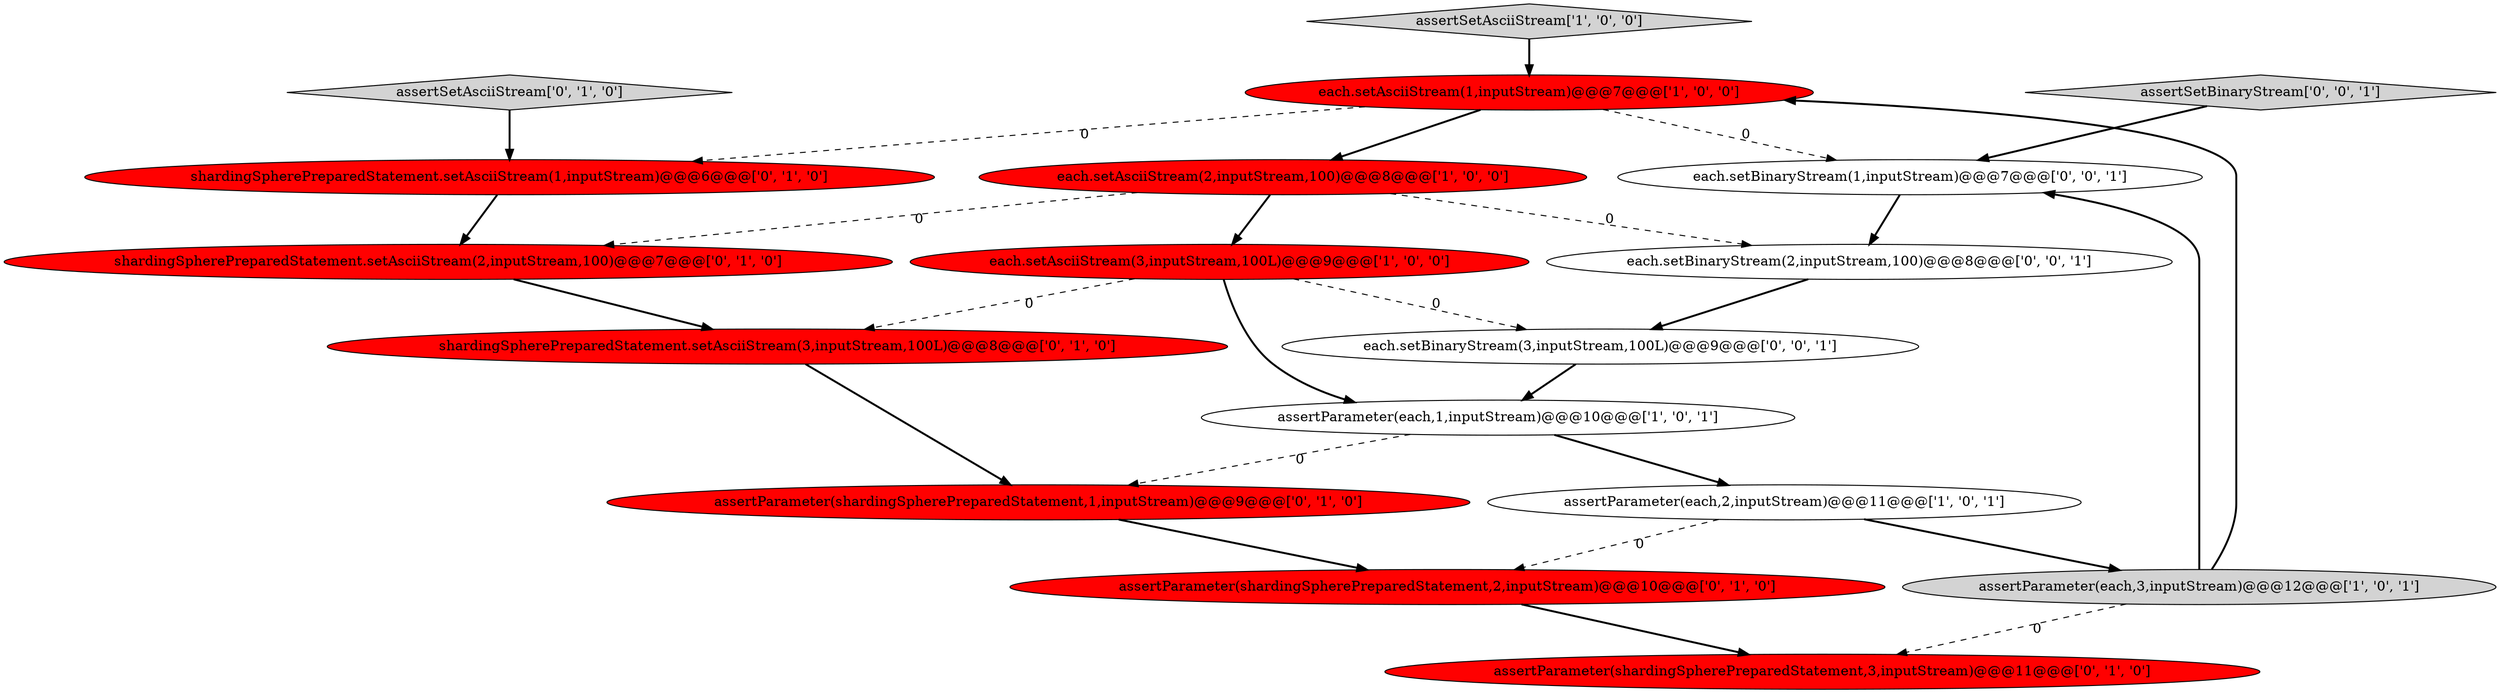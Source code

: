 digraph {
6 [style = filled, label = "assertSetAsciiStream['1', '0', '0']", fillcolor = lightgray, shape = diamond image = "AAA0AAABBB1BBB"];
7 [style = filled, label = "shardingSpherePreparedStatement.setAsciiStream(3,inputStream,100L)@@@8@@@['0', '1', '0']", fillcolor = red, shape = ellipse image = "AAA1AAABBB2BBB"];
11 [style = filled, label = "shardingSpherePreparedStatement.setAsciiStream(1,inputStream)@@@6@@@['0', '1', '0']", fillcolor = red, shape = ellipse image = "AAA1AAABBB2BBB"];
8 [style = filled, label = "assertParameter(shardingSpherePreparedStatement,2,inputStream)@@@10@@@['0', '1', '0']", fillcolor = red, shape = ellipse image = "AAA1AAABBB2BBB"];
1 [style = filled, label = "each.setAsciiStream(3,inputStream,100L)@@@9@@@['1', '0', '0']", fillcolor = red, shape = ellipse image = "AAA1AAABBB1BBB"];
10 [style = filled, label = "shardingSpherePreparedStatement.setAsciiStream(2,inputStream,100)@@@7@@@['0', '1', '0']", fillcolor = red, shape = ellipse image = "AAA1AAABBB2BBB"];
4 [style = filled, label = "assertParameter(each,1,inputStream)@@@10@@@['1', '0', '1']", fillcolor = white, shape = ellipse image = "AAA0AAABBB1BBB"];
2 [style = filled, label = "each.setAsciiStream(1,inputStream)@@@7@@@['1', '0', '0']", fillcolor = red, shape = ellipse image = "AAA1AAABBB1BBB"];
15 [style = filled, label = "each.setBinaryStream(2,inputStream,100)@@@8@@@['0', '0', '1']", fillcolor = white, shape = ellipse image = "AAA0AAABBB3BBB"];
0 [style = filled, label = "assertParameter(each,3,inputStream)@@@12@@@['1', '0', '1']", fillcolor = lightgray, shape = ellipse image = "AAA0AAABBB1BBB"];
12 [style = filled, label = "assertSetAsciiStream['0', '1', '0']", fillcolor = lightgray, shape = diamond image = "AAA0AAABBB2BBB"];
14 [style = filled, label = "each.setBinaryStream(1,inputStream)@@@7@@@['0', '0', '1']", fillcolor = white, shape = ellipse image = "AAA0AAABBB3BBB"];
5 [style = filled, label = "assertParameter(each,2,inputStream)@@@11@@@['1', '0', '1']", fillcolor = white, shape = ellipse image = "AAA0AAABBB1BBB"];
13 [style = filled, label = "assertParameter(shardingSpherePreparedStatement,3,inputStream)@@@11@@@['0', '1', '0']", fillcolor = red, shape = ellipse image = "AAA1AAABBB2BBB"];
17 [style = filled, label = "assertSetBinaryStream['0', '0', '1']", fillcolor = lightgray, shape = diamond image = "AAA0AAABBB3BBB"];
3 [style = filled, label = "each.setAsciiStream(2,inputStream,100)@@@8@@@['1', '0', '0']", fillcolor = red, shape = ellipse image = "AAA1AAABBB1BBB"];
16 [style = filled, label = "each.setBinaryStream(3,inputStream,100L)@@@9@@@['0', '0', '1']", fillcolor = white, shape = ellipse image = "AAA0AAABBB3BBB"];
9 [style = filled, label = "assertParameter(shardingSpherePreparedStatement,1,inputStream)@@@9@@@['0', '1', '0']", fillcolor = red, shape = ellipse image = "AAA1AAABBB2BBB"];
1->4 [style = bold, label=""];
3->1 [style = bold, label=""];
2->3 [style = bold, label=""];
0->2 [style = bold, label=""];
12->11 [style = bold, label=""];
9->8 [style = bold, label=""];
15->16 [style = bold, label=""];
10->7 [style = bold, label=""];
6->2 [style = bold, label=""];
7->9 [style = bold, label=""];
4->9 [style = dashed, label="0"];
0->14 [style = bold, label=""];
2->14 [style = dashed, label="0"];
5->0 [style = bold, label=""];
17->14 [style = bold, label=""];
11->10 [style = bold, label=""];
1->16 [style = dashed, label="0"];
0->13 [style = dashed, label="0"];
5->8 [style = dashed, label="0"];
3->15 [style = dashed, label="0"];
2->11 [style = dashed, label="0"];
14->15 [style = bold, label=""];
3->10 [style = dashed, label="0"];
16->4 [style = bold, label=""];
1->7 [style = dashed, label="0"];
4->5 [style = bold, label=""];
8->13 [style = bold, label=""];
}
